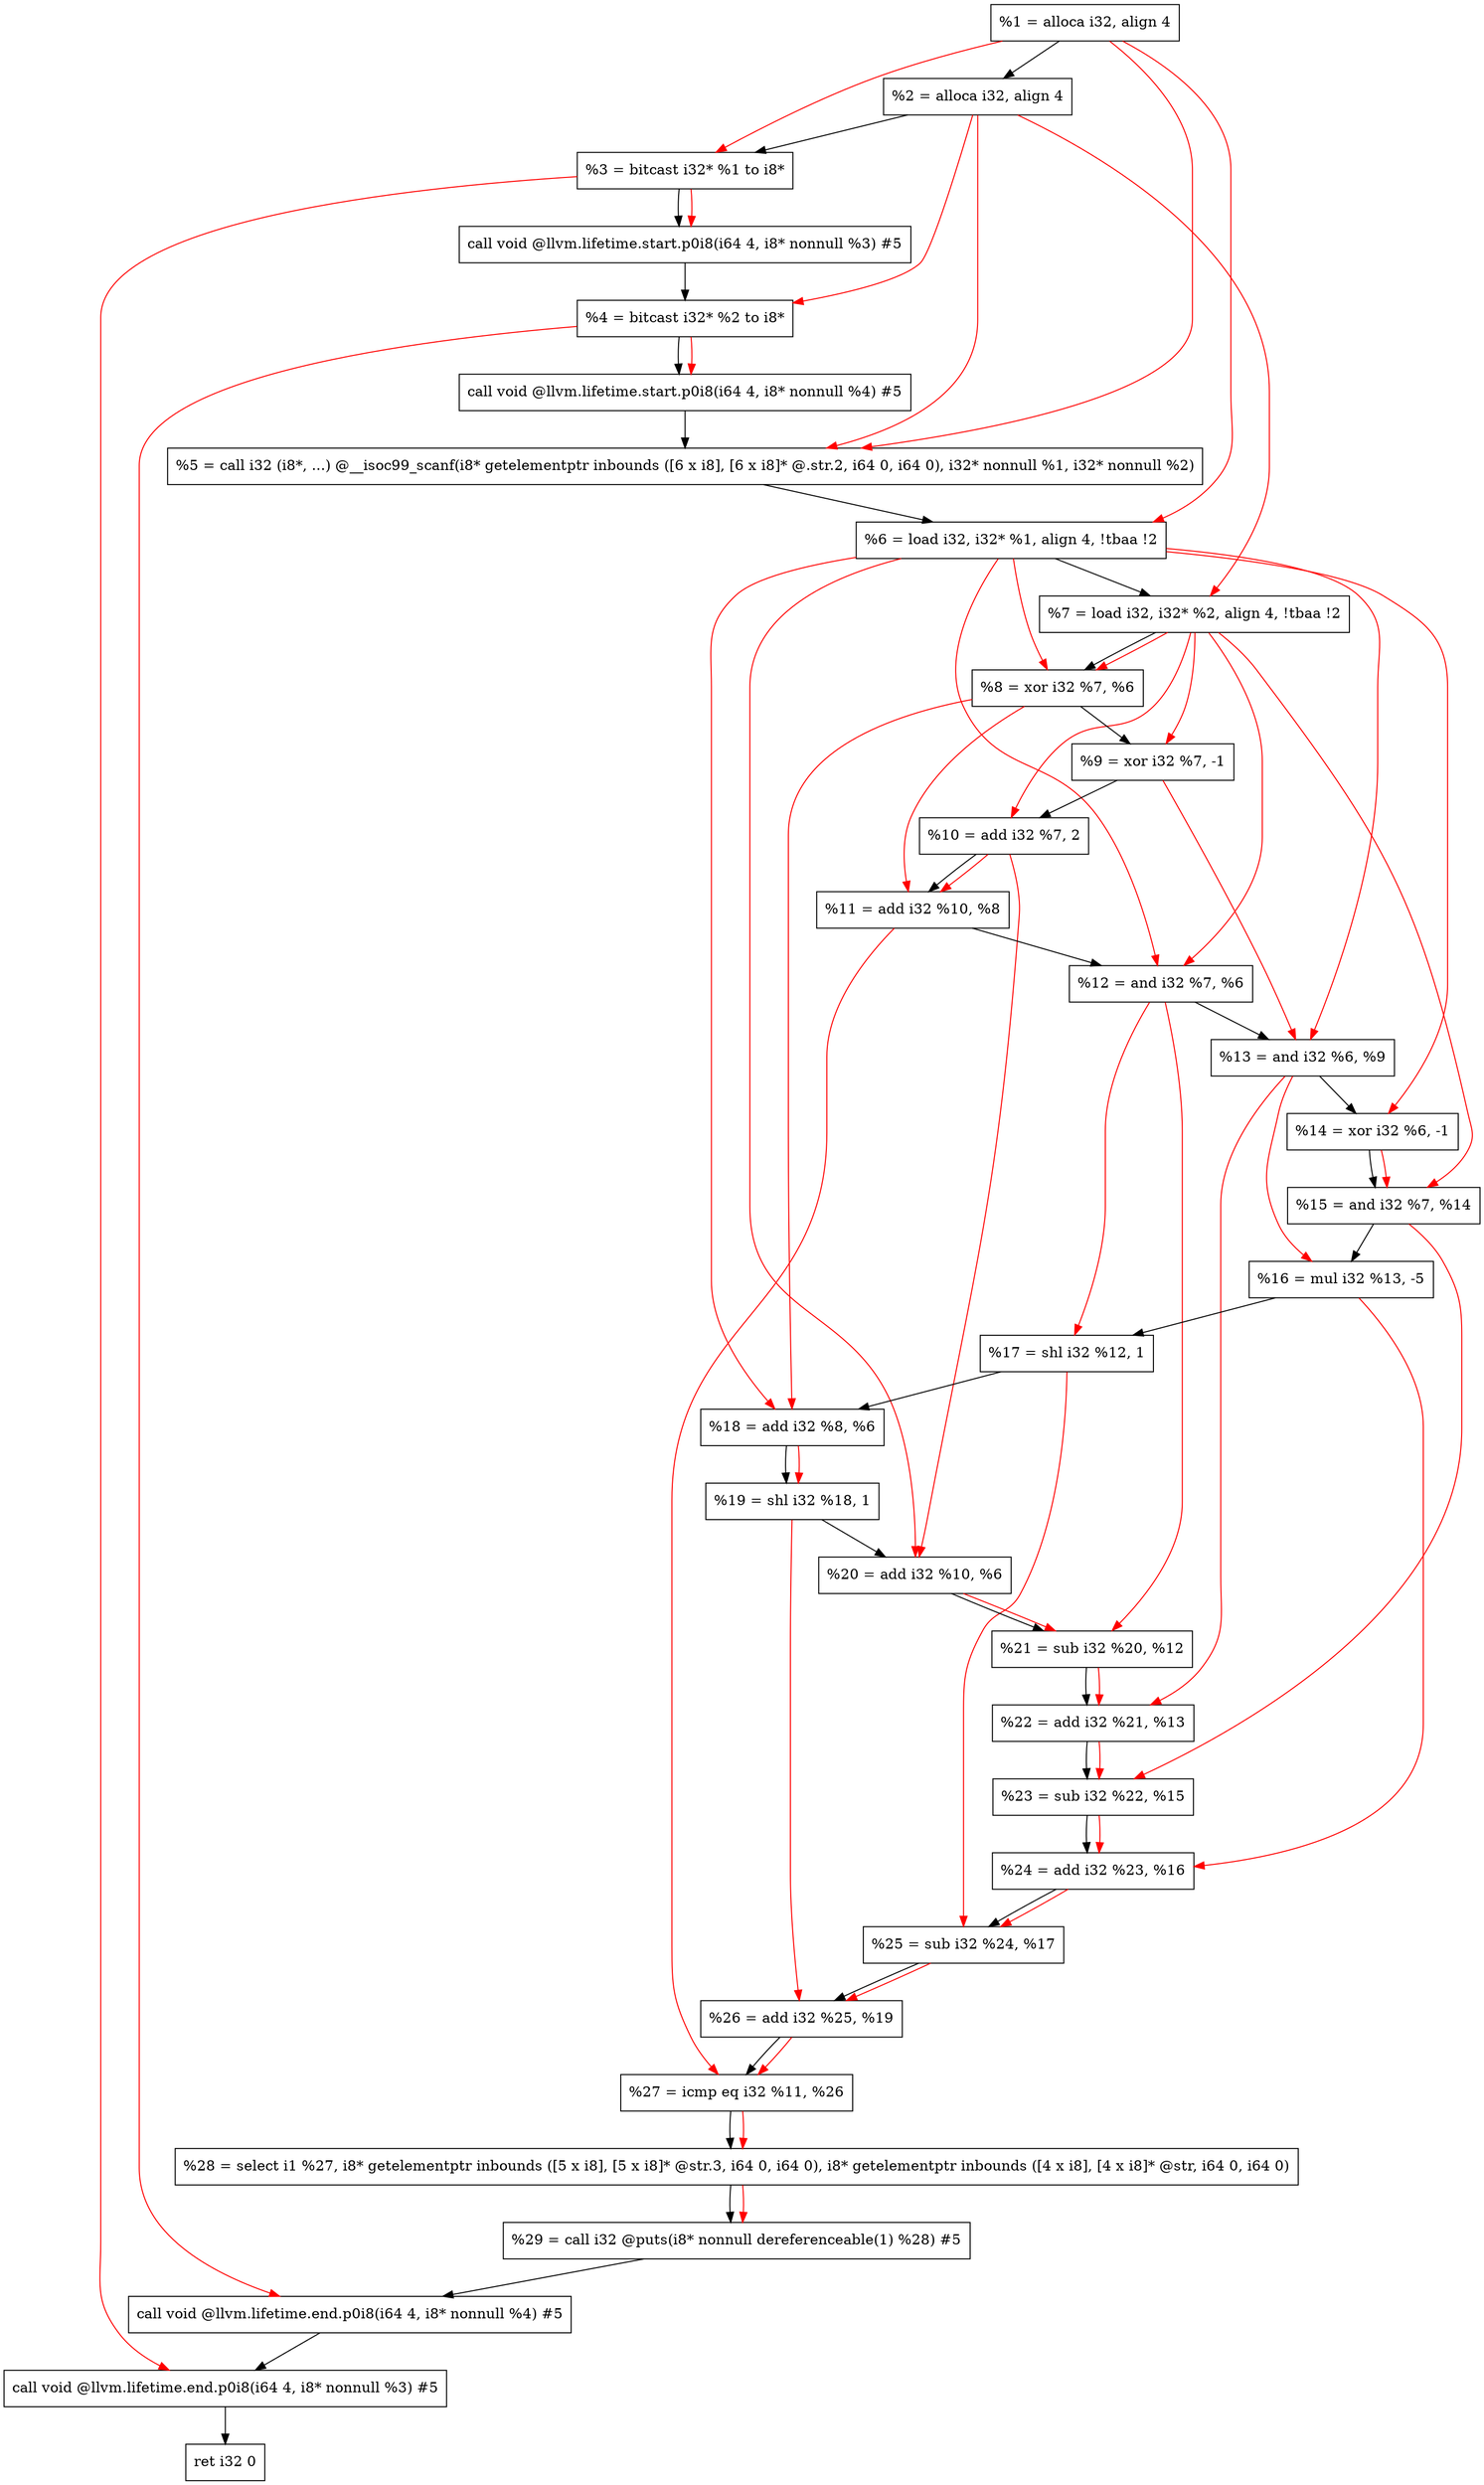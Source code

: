 digraph "DFG for'main' function" {
	Node0xdb6b08[shape=record, label="  %1 = alloca i32, align 4"];
	Node0xdb6b88[shape=record, label="  %2 = alloca i32, align 4"];
	Node0xdb6c18[shape=record, label="  %3 = bitcast i32* %1 to i8*"];
	Node0xdb7078[shape=record, label="  call void @llvm.lifetime.start.p0i8(i64 4, i8* nonnull %3) #5"];
	Node0xdb7158[shape=record, label="  %4 = bitcast i32* %2 to i8*"];
	Node0xdb7278[shape=record, label="  call void @llvm.lifetime.start.p0i8(i64 4, i8* nonnull %4) #5"];
	Node0xdb74b0[shape=record, label="  %5 = call i32 (i8*, ...) @__isoc99_scanf(i8* getelementptr inbounds ([6 x i8], [6 x i8]* @.str.2, i64 0, i64 0), i32* nonnull %1, i32* nonnull %2)"];
	Node0xdb7568[shape=record, label="  %6 = load i32, i32* %1, align 4, !tbaa !2"];
	Node0xdb84d8[shape=record, label="  %7 = load i32, i32* %2, align 4, !tbaa !2"];
	Node0xdb8b60[shape=record, label="  %8 = xor i32 %7, %6"];
	Node0xdb8bd0[shape=record, label="  %9 = xor i32 %7, -1"];
	Node0xdb8c40[shape=record, label="  %10 = add i32 %7, 2"];
	Node0xdb8cb0[shape=record, label="  %11 = add i32 %10, %8"];
	Node0xdb8d20[shape=record, label="  %12 = and i32 %7, %6"];
	Node0xdb8d90[shape=record, label="  %13 = and i32 %6, %9"];
	Node0xdb8e00[shape=record, label="  %14 = xor i32 %6, -1"];
	Node0xdb8e70[shape=record, label="  %15 = and i32 %7, %14"];
	Node0xdb8ee0[shape=record, label="  %16 = mul i32 %13, -5"];
	Node0xdb8f50[shape=record, label="  %17 = shl i32 %12, 1"];
	Node0xdb8fc0[shape=record, label="  %18 = add i32 %8, %6"];
	Node0xdb9030[shape=record, label="  %19 = shl i32 %18, 1"];
	Node0xdb90a0[shape=record, label="  %20 = add i32 %10, %6"];
	Node0xdb9110[shape=record, label="  %21 = sub i32 %20, %12"];
	Node0xdb9180[shape=record, label="  %22 = add i32 %21, %13"];
	Node0xdb91f0[shape=record, label="  %23 = sub i32 %22, %15"];
	Node0xdb9260[shape=record, label="  %24 = add i32 %23, %16"];
	Node0xdb92d0[shape=record, label="  %25 = sub i32 %24, %17"];
	Node0xdb9340[shape=record, label="  %26 = add i32 %25, %19"];
	Node0xdb93b0[shape=record, label="  %27 = icmp eq i32 %11, %26"];
	Node0xd579d8[shape=record, label="  %28 = select i1 %27, i8* getelementptr inbounds ([5 x i8], [5 x i8]* @str.3, i64 0, i64 0), i8* getelementptr inbounds ([4 x i8], [4 x i8]* @str, i64 0, i64 0)"];
	Node0xdb9440[shape=record, label="  %29 = call i32 @puts(i8* nonnull dereferenceable(1) %28) #5"];
	Node0xdb9698[shape=record, label="  call void @llvm.lifetime.end.p0i8(i64 4, i8* nonnull %4) #5"];
	Node0xdb97f8[shape=record, label="  call void @llvm.lifetime.end.p0i8(i64 4, i8* nonnull %3) #5"];
	Node0xdb98b8[shape=record, label="  ret i32 0"];
	Node0xdb6b08 -> Node0xdb6b88;
	Node0xdb6b88 -> Node0xdb6c18;
	Node0xdb6c18 -> Node0xdb7078;
	Node0xdb7078 -> Node0xdb7158;
	Node0xdb7158 -> Node0xdb7278;
	Node0xdb7278 -> Node0xdb74b0;
	Node0xdb74b0 -> Node0xdb7568;
	Node0xdb7568 -> Node0xdb84d8;
	Node0xdb84d8 -> Node0xdb8b60;
	Node0xdb8b60 -> Node0xdb8bd0;
	Node0xdb8bd0 -> Node0xdb8c40;
	Node0xdb8c40 -> Node0xdb8cb0;
	Node0xdb8cb0 -> Node0xdb8d20;
	Node0xdb8d20 -> Node0xdb8d90;
	Node0xdb8d90 -> Node0xdb8e00;
	Node0xdb8e00 -> Node0xdb8e70;
	Node0xdb8e70 -> Node0xdb8ee0;
	Node0xdb8ee0 -> Node0xdb8f50;
	Node0xdb8f50 -> Node0xdb8fc0;
	Node0xdb8fc0 -> Node0xdb9030;
	Node0xdb9030 -> Node0xdb90a0;
	Node0xdb90a0 -> Node0xdb9110;
	Node0xdb9110 -> Node0xdb9180;
	Node0xdb9180 -> Node0xdb91f0;
	Node0xdb91f0 -> Node0xdb9260;
	Node0xdb9260 -> Node0xdb92d0;
	Node0xdb92d0 -> Node0xdb9340;
	Node0xdb9340 -> Node0xdb93b0;
	Node0xdb93b0 -> Node0xd579d8;
	Node0xd579d8 -> Node0xdb9440;
	Node0xdb9440 -> Node0xdb9698;
	Node0xdb9698 -> Node0xdb97f8;
	Node0xdb97f8 -> Node0xdb98b8;
edge [color=red]
	Node0xdb6b08 -> Node0xdb6c18;
	Node0xdb6c18 -> Node0xdb7078;
	Node0xdb6b88 -> Node0xdb7158;
	Node0xdb7158 -> Node0xdb7278;
	Node0xdb6b08 -> Node0xdb74b0;
	Node0xdb6b88 -> Node0xdb74b0;
	Node0xdb6b08 -> Node0xdb7568;
	Node0xdb6b88 -> Node0xdb84d8;
	Node0xdb84d8 -> Node0xdb8b60;
	Node0xdb7568 -> Node0xdb8b60;
	Node0xdb84d8 -> Node0xdb8bd0;
	Node0xdb84d8 -> Node0xdb8c40;
	Node0xdb8c40 -> Node0xdb8cb0;
	Node0xdb8b60 -> Node0xdb8cb0;
	Node0xdb84d8 -> Node0xdb8d20;
	Node0xdb7568 -> Node0xdb8d20;
	Node0xdb7568 -> Node0xdb8d90;
	Node0xdb8bd0 -> Node0xdb8d90;
	Node0xdb7568 -> Node0xdb8e00;
	Node0xdb84d8 -> Node0xdb8e70;
	Node0xdb8e00 -> Node0xdb8e70;
	Node0xdb8d90 -> Node0xdb8ee0;
	Node0xdb8d20 -> Node0xdb8f50;
	Node0xdb8b60 -> Node0xdb8fc0;
	Node0xdb7568 -> Node0xdb8fc0;
	Node0xdb8fc0 -> Node0xdb9030;
	Node0xdb8c40 -> Node0xdb90a0;
	Node0xdb7568 -> Node0xdb90a0;
	Node0xdb90a0 -> Node0xdb9110;
	Node0xdb8d20 -> Node0xdb9110;
	Node0xdb9110 -> Node0xdb9180;
	Node0xdb8d90 -> Node0xdb9180;
	Node0xdb9180 -> Node0xdb91f0;
	Node0xdb8e70 -> Node0xdb91f0;
	Node0xdb91f0 -> Node0xdb9260;
	Node0xdb8ee0 -> Node0xdb9260;
	Node0xdb9260 -> Node0xdb92d0;
	Node0xdb8f50 -> Node0xdb92d0;
	Node0xdb92d0 -> Node0xdb9340;
	Node0xdb9030 -> Node0xdb9340;
	Node0xdb8cb0 -> Node0xdb93b0;
	Node0xdb9340 -> Node0xdb93b0;
	Node0xdb93b0 -> Node0xd579d8;
	Node0xd579d8 -> Node0xdb9440;
	Node0xdb7158 -> Node0xdb9698;
	Node0xdb6c18 -> Node0xdb97f8;
}
